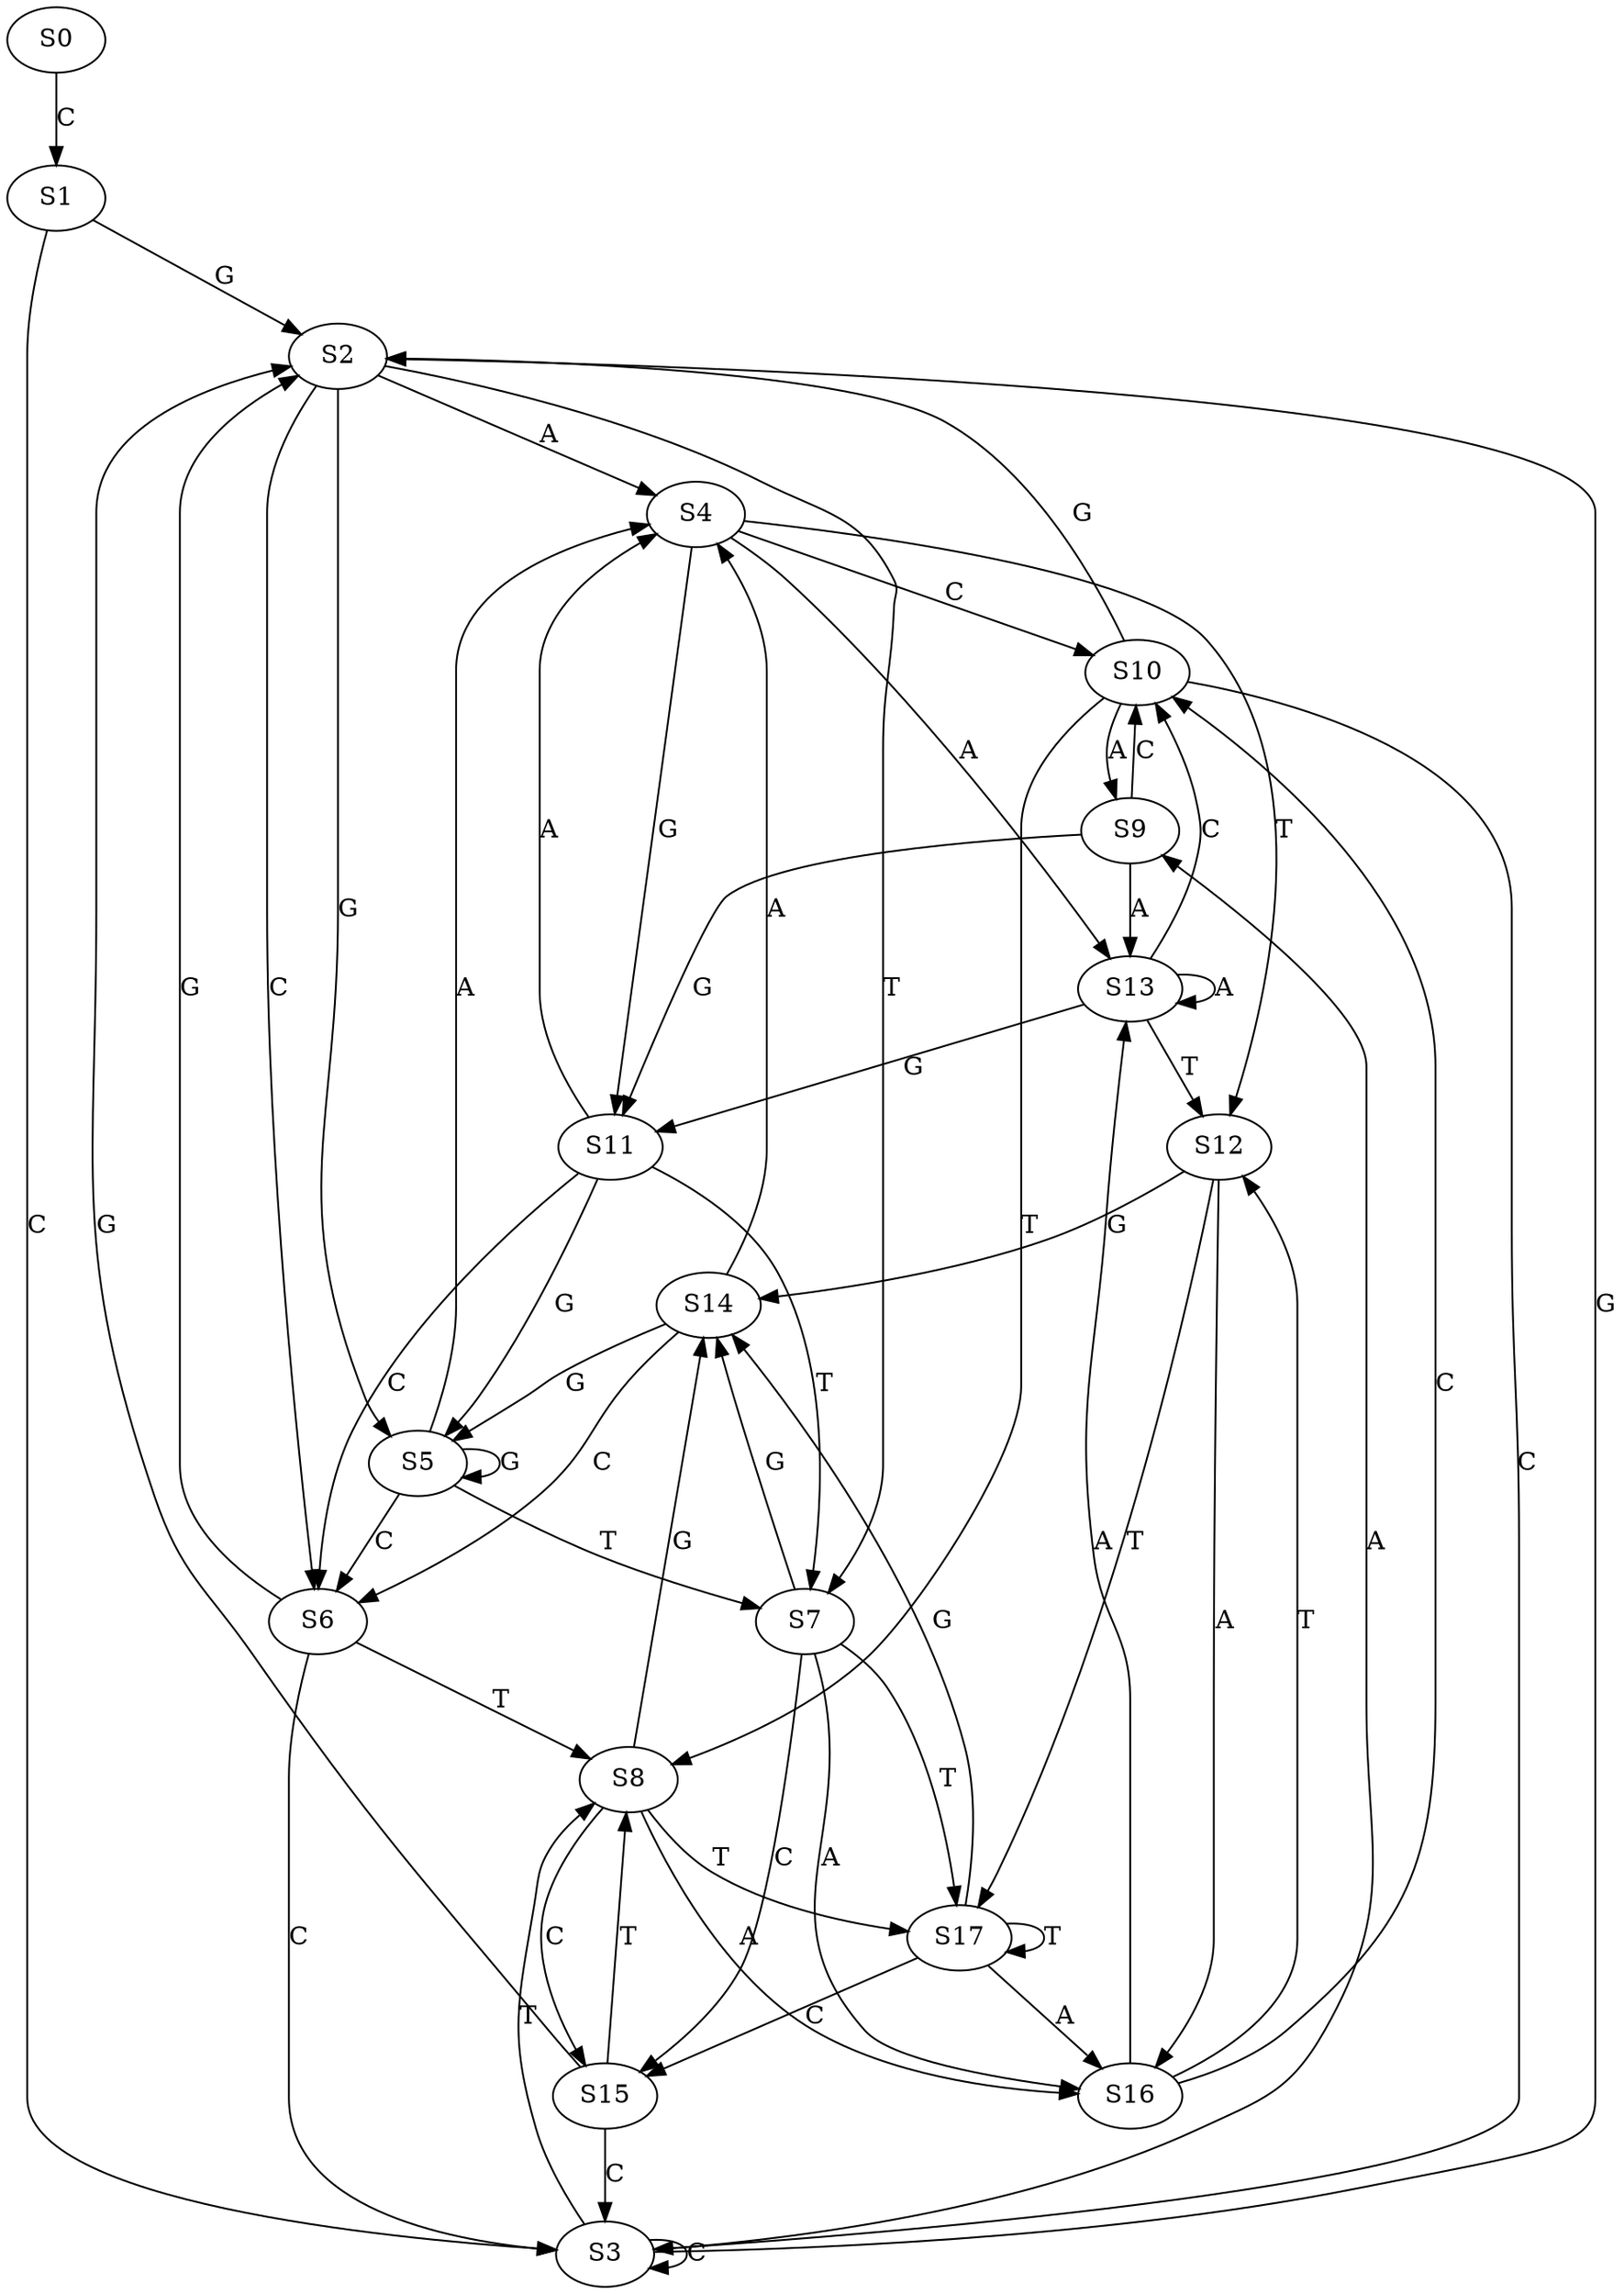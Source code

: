 strict digraph  {
	S0 -> S1 [ label = C ];
	S1 -> S2 [ label = G ];
	S1 -> S3 [ label = C ];
	S2 -> S4 [ label = A ];
	S2 -> S5 [ label = G ];
	S2 -> S6 [ label = C ];
	S2 -> S7 [ label = T ];
	S3 -> S8 [ label = T ];
	S3 -> S2 [ label = G ];
	S3 -> S3 [ label = C ];
	S3 -> S9 [ label = A ];
	S4 -> S10 [ label = C ];
	S4 -> S11 [ label = G ];
	S4 -> S12 [ label = T ];
	S4 -> S13 [ label = A ];
	S5 -> S7 [ label = T ];
	S5 -> S6 [ label = C ];
	S5 -> S4 [ label = A ];
	S5 -> S5 [ label = G ];
	S6 -> S2 [ label = G ];
	S6 -> S8 [ label = T ];
	S6 -> S3 [ label = C ];
	S7 -> S14 [ label = G ];
	S7 -> S15 [ label = C ];
	S7 -> S16 [ label = A ];
	S7 -> S17 [ label = T ];
	S8 -> S14 [ label = G ];
	S8 -> S15 [ label = C ];
	S8 -> S16 [ label = A ];
	S8 -> S17 [ label = T ];
	S9 -> S10 [ label = C ];
	S9 -> S11 [ label = G ];
	S9 -> S13 [ label = A ];
	S10 -> S8 [ label = T ];
	S10 -> S2 [ label = G ];
	S10 -> S3 [ label = C ];
	S10 -> S9 [ label = A ];
	S11 -> S5 [ label = G ];
	S11 -> S6 [ label = C ];
	S11 -> S7 [ label = T ];
	S11 -> S4 [ label = A ];
	S12 -> S16 [ label = A ];
	S12 -> S17 [ label = T ];
	S12 -> S14 [ label = G ];
	S13 -> S11 [ label = G ];
	S13 -> S13 [ label = A ];
	S13 -> S10 [ label = C ];
	S13 -> S12 [ label = T ];
	S14 -> S6 [ label = C ];
	S14 -> S4 [ label = A ];
	S14 -> S5 [ label = G ];
	S15 -> S8 [ label = T ];
	S15 -> S2 [ label = G ];
	S15 -> S3 [ label = C ];
	S16 -> S13 [ label = A ];
	S16 -> S10 [ label = C ];
	S16 -> S12 [ label = T ];
	S17 -> S16 [ label = A ];
	S17 -> S17 [ label = T ];
	S17 -> S14 [ label = G ];
	S17 -> S15 [ label = C ];
}
